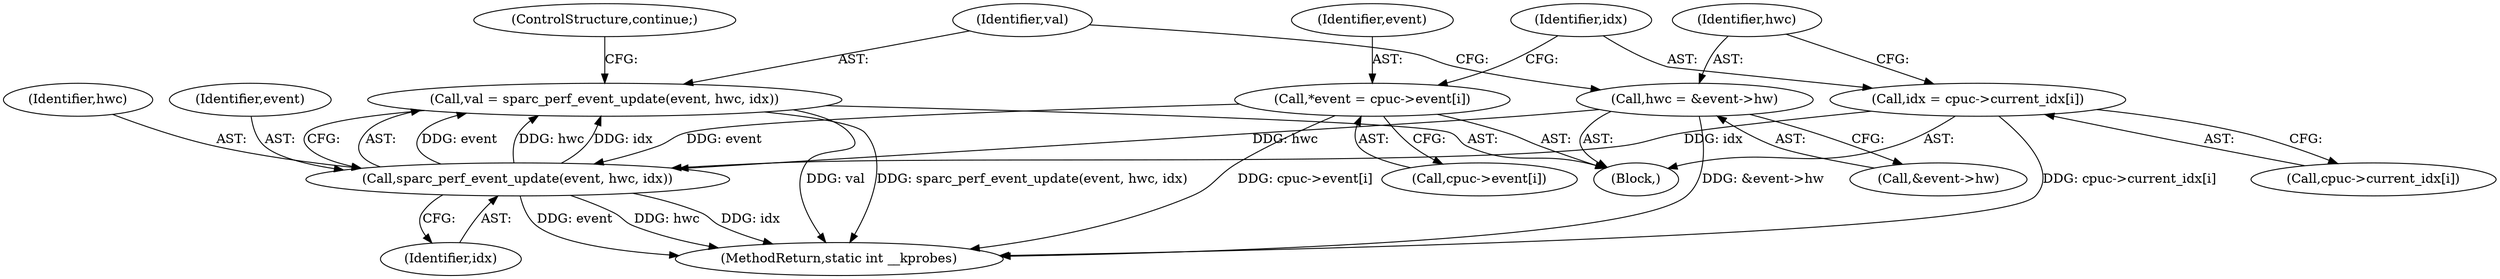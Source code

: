digraph "0_linux_a8b0ca17b80e92faab46ee7179ba9e99ccb61233_31@API" {
"1000187" [label="(Call,val = sparc_perf_event_update(event, hwc, idx))"];
"1000189" [label="(Call,sparc_perf_event_update(event, hwc, idx))"];
"1000164" [label="(Call,*event = cpuc->event[i])"];
"1000181" [label="(Call,hwc = &event->hw)"];
"1000172" [label="(Call,idx = cpuc->current_idx[i])"];
"1000191" [label="(Identifier,hwc)"];
"1000166" [label="(Call,cpuc->event[i])"];
"1000165" [label="(Identifier,event)"];
"1000183" [label="(Call,&event->hw)"];
"1000193" [label="(ControlStructure,continue;)"];
"1000187" [label="(Call,val = sparc_perf_event_update(event, hwc, idx))"];
"1000162" [label="(Block,)"];
"1000190" [label="(Identifier,event)"];
"1000174" [label="(Call,cpuc->current_idx[i])"];
"1000182" [label="(Identifier,hwc)"];
"1000188" [label="(Identifier,val)"];
"1000189" [label="(Call,sparc_perf_event_update(event, hwc, idx))"];
"1000181" [label="(Call,hwc = &event->hw)"];
"1000221" [label="(MethodReturn,static int __kprobes)"];
"1000173" [label="(Identifier,idx)"];
"1000192" [label="(Identifier,idx)"];
"1000164" [label="(Call,*event = cpuc->event[i])"];
"1000172" [label="(Call,idx = cpuc->current_idx[i])"];
"1000187" -> "1000162"  [label="AST: "];
"1000187" -> "1000189"  [label="CFG: "];
"1000188" -> "1000187"  [label="AST: "];
"1000189" -> "1000187"  [label="AST: "];
"1000193" -> "1000187"  [label="CFG: "];
"1000187" -> "1000221"  [label="DDG: val"];
"1000187" -> "1000221"  [label="DDG: sparc_perf_event_update(event, hwc, idx)"];
"1000189" -> "1000187"  [label="DDG: event"];
"1000189" -> "1000187"  [label="DDG: hwc"];
"1000189" -> "1000187"  [label="DDG: idx"];
"1000189" -> "1000192"  [label="CFG: "];
"1000190" -> "1000189"  [label="AST: "];
"1000191" -> "1000189"  [label="AST: "];
"1000192" -> "1000189"  [label="AST: "];
"1000189" -> "1000221"  [label="DDG: event"];
"1000189" -> "1000221"  [label="DDG: hwc"];
"1000189" -> "1000221"  [label="DDG: idx"];
"1000164" -> "1000189"  [label="DDG: event"];
"1000181" -> "1000189"  [label="DDG: hwc"];
"1000172" -> "1000189"  [label="DDG: idx"];
"1000164" -> "1000162"  [label="AST: "];
"1000164" -> "1000166"  [label="CFG: "];
"1000165" -> "1000164"  [label="AST: "];
"1000166" -> "1000164"  [label="AST: "];
"1000173" -> "1000164"  [label="CFG: "];
"1000164" -> "1000221"  [label="DDG: cpuc->event[i]"];
"1000181" -> "1000162"  [label="AST: "];
"1000181" -> "1000183"  [label="CFG: "];
"1000182" -> "1000181"  [label="AST: "];
"1000183" -> "1000181"  [label="AST: "];
"1000188" -> "1000181"  [label="CFG: "];
"1000181" -> "1000221"  [label="DDG: &event->hw"];
"1000172" -> "1000162"  [label="AST: "];
"1000172" -> "1000174"  [label="CFG: "];
"1000173" -> "1000172"  [label="AST: "];
"1000174" -> "1000172"  [label="AST: "];
"1000182" -> "1000172"  [label="CFG: "];
"1000172" -> "1000221"  [label="DDG: cpuc->current_idx[i]"];
}
